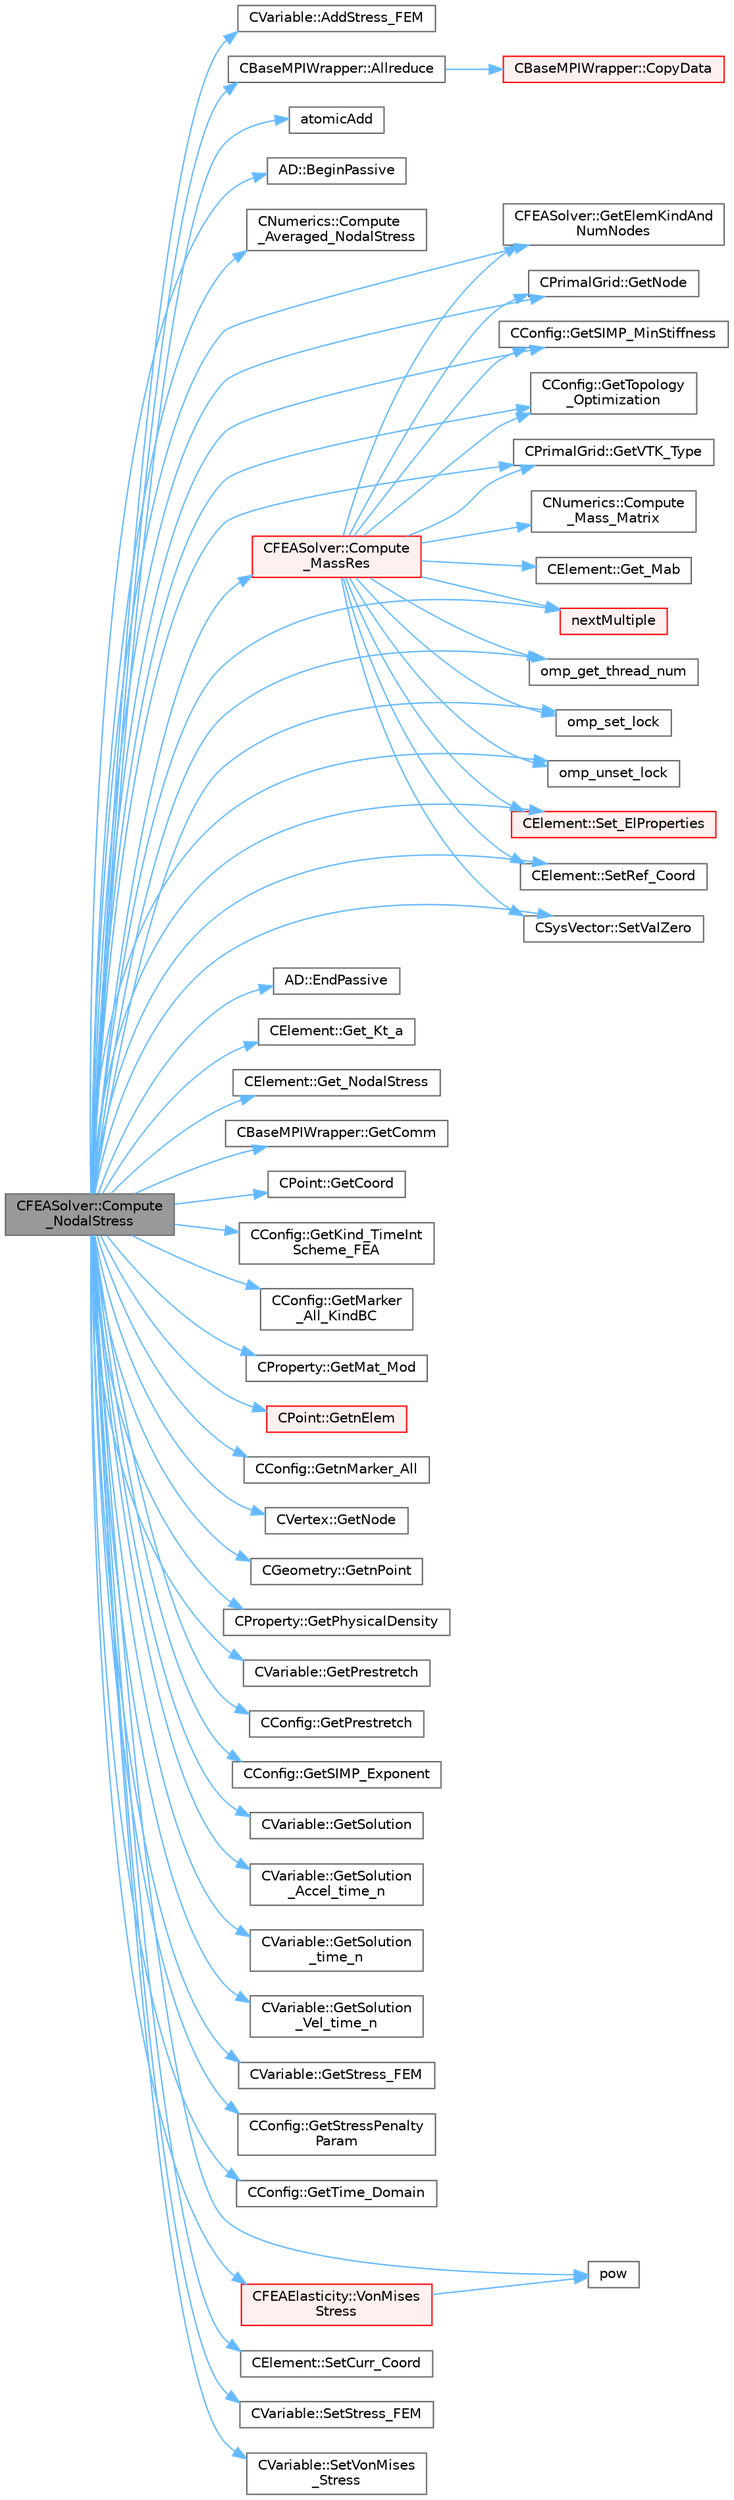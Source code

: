 digraph "CFEASolver::Compute_NodalStress"
{
 // LATEX_PDF_SIZE
  bgcolor="transparent";
  edge [fontname=Helvetica,fontsize=10,labelfontname=Helvetica,labelfontsize=10];
  node [fontname=Helvetica,fontsize=10,shape=box,height=0.2,width=0.4];
  rankdir="LR";
  Node1 [id="Node000001",label="CFEASolver::Compute\l_NodalStress",height=0.2,width=0.4,color="gray40", fillcolor="grey60", style="filled", fontcolor="black",tooltip="Compute the stress at the nodes for output purposes."];
  Node1 -> Node2 [id="edge1_Node000001_Node000002",color="steelblue1",style="solid",tooltip=" "];
  Node2 [id="Node000002",label="CVariable::AddStress_FEM",height=0.2,width=0.4,color="grey40", fillcolor="white", style="filled",URL="$classCVariable.html#a34ff2428f6227e73eea0bb9deb5b8830",tooltip="A virtual member."];
  Node1 -> Node3 [id="edge2_Node000001_Node000003",color="steelblue1",style="solid",tooltip=" "];
  Node3 [id="Node000003",label="CBaseMPIWrapper::Allreduce",height=0.2,width=0.4,color="grey40", fillcolor="white", style="filled",URL="$classCBaseMPIWrapper.html#a381d4b3738c09d92ee1ae9f89715b541",tooltip=" "];
  Node3 -> Node4 [id="edge3_Node000003_Node000004",color="steelblue1",style="solid",tooltip=" "];
  Node4 [id="Node000004",label="CBaseMPIWrapper::CopyData",height=0.2,width=0.4,color="red", fillcolor="#FFF0F0", style="filled",URL="$classCBaseMPIWrapper.html#a3c28692a4cab67ad0f81d18273db3d23",tooltip=" "];
  Node1 -> Node7 [id="edge4_Node000001_Node000007",color="steelblue1",style="solid",tooltip=" "];
  Node7 [id="Node000007",label="atomicAdd",height=0.2,width=0.4,color="grey40", fillcolor="white", style="filled",URL="$omp__structure_8hpp.html#a9465b8cb1d384f41bbb5f3c04ec815de",tooltip="Atomically update a (shared) lhs value with a (local) rhs value."];
  Node1 -> Node8 [id="edge5_Node000001_Node000008",color="steelblue1",style="solid",tooltip=" "];
  Node8 [id="Node000008",label="AD::BeginPassive",height=0.2,width=0.4,color="grey40", fillcolor="white", style="filled",URL="$namespaceAD.html#a17303e0b54570243d54732b02655f9a5",tooltip="Start a passive region, i.e. stop recording."];
  Node1 -> Node9 [id="edge6_Node000001_Node000009",color="steelblue1",style="solid",tooltip=" "];
  Node9 [id="Node000009",label="CNumerics::Compute\l_Averaged_NodalStress",height=0.2,width=0.4,color="grey40", fillcolor="white", style="filled",URL="$classCNumerics.html#a2b5a52a4c628731486286d19ac79c603",tooltip="A virtual member to compute the averaged nodal stresses."];
  Node1 -> Node10 [id="edge7_Node000001_Node000010",color="steelblue1",style="solid",tooltip=" "];
  Node10 [id="Node000010",label="CFEASolver::Compute\l_MassRes",height=0.2,width=0.4,color="red", fillcolor="#FFF0F0", style="filled",URL="$classCFEASolver.html#a6e16f805242c36f9d1c3f2f75ddd9b4a",tooltip="Compute the mass residual of the problem."];
  Node10 -> Node11 [id="edge8_Node000010_Node000011",color="steelblue1",style="solid",tooltip=" "];
  Node11 [id="Node000011",label="CNumerics::Compute\l_Mass_Matrix",height=0.2,width=0.4,color="grey40", fillcolor="white", style="filled",URL="$classCNumerics.html#af9afa8752781373ab7725a3657aa095f",tooltip="A virtual member to compute the mass matrix."];
  Node10 -> Node12 [id="edge9_Node000010_Node000012",color="steelblue1",style="solid",tooltip=" "];
  Node12 [id="Node000012",label="CElement::Get_Mab",height=0.2,width=0.4,color="grey40", fillcolor="white", style="filled",URL="$classCElement.html#ac848ce2c15df103416736e7b1da70963",tooltip="Return the value of the diagonal term for the mass matrix, relating nodes a and b."];
  Node10 -> Node15 [id="edge10_Node000010_Node000015",color="steelblue1",style="solid",tooltip=" "];
  Node15 [id="Node000015",label="CFEASolver::GetElemKindAnd\lNumNodes",height=0.2,width=0.4,color="grey40", fillcolor="white", style="filled",URL="$classCFEASolver.html#a69ff8e551924f4cfbad103287b4bb8bb",tooltip="Get the element container index and number of nodes of a given VTK type."];
  Node10 -> Node16 [id="edge11_Node000010_Node000016",color="steelblue1",style="solid",tooltip=" "];
  Node16 [id="Node000016",label="CPrimalGrid::GetNode",height=0.2,width=0.4,color="grey40", fillcolor="white", style="filled",URL="$classCPrimalGrid.html#a6353b89f5a8a3948cd475da6152bf077",tooltip="Get the nodes shared by the primal grid element."];
  Node10 -> Node17 [id="edge12_Node000010_Node000017",color="steelblue1",style="solid",tooltip=" "];
  Node17 [id="Node000017",label="CConfig::GetSIMP_MinStiffness",height=0.2,width=0.4,color="grey40", fillcolor="white", style="filled",URL="$classCConfig.html#a3807df530b42b9a9f711a9670ea698e9",tooltip="Get lower bound for density-based stiffness penalization."];
  Node10 -> Node18 [id="edge13_Node000010_Node000018",color="steelblue1",style="solid",tooltip=" "];
  Node18 [id="Node000018",label="CConfig::GetTopology\l_Optimization",height=0.2,width=0.4,color="grey40", fillcolor="white", style="filled",URL="$classCConfig.html#aaf3e38ba9bf594bc2d636158d1dbf305",tooltip="Get topology optimization."];
  Node10 -> Node19 [id="edge14_Node000010_Node000019",color="steelblue1",style="solid",tooltip=" "];
  Node19 [id="Node000019",label="CPrimalGrid::GetVTK_Type",height=0.2,width=0.4,color="grey40", fillcolor="white", style="filled",URL="$classCPrimalGrid.html#ad506ad8f97dd70d71c1ee6f407df4cf5",tooltip="Get VTK type."];
  Node10 -> Node20 [id="edge15_Node000010_Node000020",color="steelblue1",style="solid",tooltip=" "];
  Node20 [id="Node000020",label="nextMultiple",height=0.2,width=0.4,color="red", fillcolor="#FFF0F0", style="filled",URL="$omp__structure_8hpp.html#adb8cd1783c3fe468888c1c0a5b57cace",tooltip="Round up to next multiple."];
  Node10 -> Node22 [id="edge16_Node000010_Node000022",color="steelblue1",style="solid",tooltip=" "];
  Node22 [id="Node000022",label="omp_get_thread_num",height=0.2,width=0.4,color="grey40", fillcolor="white", style="filled",URL="$omp__structure_8hpp.html#aad63dd7e34961dbbd2e8774e7f6bc2d0",tooltip="Index of current thread, akin to MPI rank."];
  Node10 -> Node23 [id="edge17_Node000010_Node000023",color="steelblue1",style="solid",tooltip=" "];
  Node23 [id="Node000023",label="omp_set_lock",height=0.2,width=0.4,color="grey40", fillcolor="white", style="filled",URL="$omp__structure_8hpp.html#ab306e0d3de13445b4ca9d93b67b8fd25",tooltip=" "];
  Node10 -> Node24 [id="edge18_Node000010_Node000024",color="steelblue1",style="solid",tooltip=" "];
  Node24 [id="Node000024",label="omp_unset_lock",height=0.2,width=0.4,color="grey40", fillcolor="white", style="filled",URL="$omp__structure_8hpp.html#aaf7282f4c7262612a1c68395bc764470",tooltip=" "];
  Node10 -> Node25 [id="edge19_Node000010_Node000025",color="steelblue1",style="solid",tooltip=" "];
  Node25 [id="Node000025",label="CElement::Set_ElProperties",height=0.2,width=0.4,color="red", fillcolor="#FFF0F0", style="filled",URL="$classCElement.html#a5a9bc98cf64c54b7e073427967dc3f5a",tooltip="Store the values of the identifiers for element properties."];
  Node10 -> Node29 [id="edge20_Node000010_Node000029",color="steelblue1",style="solid",tooltip=" "];
  Node29 [id="Node000029",label="CElement::SetRef_Coord",height=0.2,width=0.4,color="grey40", fillcolor="white", style="filled",URL="$classCElement.html#a734f0ffdf9fc0d48f6add20fd6cd5cfe",tooltip="Set the value of the coordinate of the nodes in the reference configuration."];
  Node10 -> Node30 [id="edge21_Node000010_Node000030",color="steelblue1",style="solid",tooltip=" "];
  Node30 [id="Node000030",label="CSysVector::SetValZero",height=0.2,width=0.4,color="grey40", fillcolor="white", style="filled",URL="$classCSysVector.html#aa179ddab500faadee96bebecff9e201d",tooltip="Sets to zero all the entries of the vector."];
  Node1 -> Node31 [id="edge22_Node000001_Node000031",color="steelblue1",style="solid",tooltip=" "];
  Node31 [id="Node000031",label="AD::EndPassive",height=0.2,width=0.4,color="grey40", fillcolor="white", style="filled",URL="$namespaceAD.html#af5a5809a923faf03119828c329bc2db7",tooltip="End a passive region, i.e. start recording if we were recording before."];
  Node1 -> Node32 [id="edge23_Node000001_Node000032",color="steelblue1",style="solid",tooltip=" "];
  Node32 [id="Node000032",label="CElement::Get_Kt_a",height=0.2,width=0.4,color="grey40", fillcolor="white", style="filled",URL="$classCElement.html#a520c7ea7d5d1883661528918a2321780",tooltip="Return the values of the nodal stress components of the residual for node a."];
  Node1 -> Node33 [id="edge24_Node000001_Node000033",color="steelblue1",style="solid",tooltip=" "];
  Node33 [id="Node000033",label="CElement::Get_NodalStress",height=0.2,width=0.4,color="grey40", fillcolor="white", style="filled",URL="$classCElement.html#a1e2ce898ccfd1770a4744311f0041aa8",tooltip="Retrieve the value of the nodal stress for an element."];
  Node1 -> Node34 [id="edge25_Node000001_Node000034",color="steelblue1",style="solid",tooltip=" "];
  Node34 [id="Node000034",label="CBaseMPIWrapper::GetComm",height=0.2,width=0.4,color="grey40", fillcolor="white", style="filled",URL="$classCBaseMPIWrapper.html#a8154391fc3522954802889d81d4ef5da",tooltip=" "];
  Node1 -> Node14 [id="edge26_Node000001_Node000014",color="steelblue1",style="solid",tooltip=" "];
  Node14 [id="Node000014",label="CPoint::GetCoord",height=0.2,width=0.4,color="grey40", fillcolor="white", style="filled",URL="$classCPoint.html#ab16c29dd03911529cd73bf467c313179",tooltip="Get the coordinates dor the control volume."];
  Node1 -> Node15 [id="edge27_Node000001_Node000015",color="steelblue1",style="solid",tooltip=" "];
  Node1 -> Node35 [id="edge28_Node000001_Node000035",color="steelblue1",style="solid",tooltip=" "];
  Node35 [id="Node000035",label="CConfig::GetKind_TimeInt\lScheme_FEA",height=0.2,width=0.4,color="grey40", fillcolor="white", style="filled",URL="$classCConfig.html#a798db1b852455fa86d9d04098a3ccf19",tooltip="Get the kind of integration scheme (explicit or implicit) for the flow equations."];
  Node1 -> Node36 [id="edge29_Node000001_Node000036",color="steelblue1",style="solid",tooltip=" "];
  Node36 [id="Node000036",label="CConfig::GetMarker\l_All_KindBC",height=0.2,width=0.4,color="grey40", fillcolor="white", style="filled",URL="$classCConfig.html#ae003cd8f406eaaa91849a774c9a20730",tooltip="Get the kind of boundary for each marker."];
  Node1 -> Node37 [id="edge30_Node000001_Node000037",color="steelblue1",style="solid",tooltip=" "];
  Node37 [id="Node000037",label="CProperty::GetMat_Mod",height=0.2,width=0.4,color="grey40", fillcolor="white", style="filled",URL="$classCProperty.html#a7dfea7244f23fe4db5118aa1e8291413",tooltip="Get the material model to use for the element."];
  Node1 -> Node38 [id="edge31_Node000001_Node000038",color="steelblue1",style="solid",tooltip=" "];
  Node38 [id="Node000038",label="CPoint::GetnElem",height=0.2,width=0.4,color="red", fillcolor="#FFF0F0", style="filled",URL="$classCPoint.html#ae6503512446e94ec37d50c048f054443",tooltip="Get the number of elements that compose the control volume."];
  Node1 -> Node41 [id="edge32_Node000001_Node000041",color="steelblue1",style="solid",tooltip=" "];
  Node41 [id="Node000041",label="CConfig::GetnMarker_All",height=0.2,width=0.4,color="grey40", fillcolor="white", style="filled",URL="$classCConfig.html#a459dee039e618d21a5d78db61c221240",tooltip="Get the total number of boundary markers of the local process including send/receive domains."];
  Node1 -> Node42 [id="edge33_Node000001_Node000042",color="steelblue1",style="solid",tooltip=" "];
  Node42 [id="Node000042",label="CVertex::GetNode",height=0.2,width=0.4,color="grey40", fillcolor="white", style="filled",URL="$classCVertex.html#ad568da06e7191358d3a09a1bee71cdb5",tooltip="Get the node of the vertex."];
  Node1 -> Node16 [id="edge34_Node000001_Node000016",color="steelblue1",style="solid",tooltip=" "];
  Node1 -> Node43 [id="edge35_Node000001_Node000043",color="steelblue1",style="solid",tooltip=" "];
  Node43 [id="Node000043",label="CGeometry::GetnPoint",height=0.2,width=0.4,color="grey40", fillcolor="white", style="filled",URL="$classCGeometry.html#a275fb07cd99ab79d7a04b4862280169d",tooltip="Get number of points."];
  Node1 -> Node44 [id="edge36_Node000001_Node000044",color="steelblue1",style="solid",tooltip=" "];
  Node44 [id="Node000044",label="CProperty::GetPhysicalDensity",height=0.2,width=0.4,color="grey40", fillcolor="white", style="filled",URL="$classCProperty.html#a0c0c3778fe99294e3b156bebb5c87d4b",tooltip="Get the value of the Physical density."];
  Node1 -> Node45 [id="edge37_Node000001_Node000045",color="steelblue1",style="solid",tooltip=" "];
  Node45 [id="Node000045",label="CVariable::GetPrestretch",height=0.2,width=0.4,color="grey40", fillcolor="white", style="filled",URL="$classCVariable.html#ae905b57162c2fcc05847530f3c5f52ea",tooltip="A virtual member."];
  Node1 -> Node46 [id="edge38_Node000001_Node000046",color="steelblue1",style="solid",tooltip=" "];
  Node46 [id="Node000046",label="CConfig::GetPrestretch",height=0.2,width=0.4,color="grey40", fillcolor="white", style="filled",URL="$classCConfig.html#a1cb01724397ce2448f6d3836577a16de",tooltip="Decide whether it's necessary to read a reference geometry."];
  Node1 -> Node47 [id="edge39_Node000001_Node000047",color="steelblue1",style="solid",tooltip=" "];
  Node47 [id="Node000047",label="CConfig::GetSIMP_Exponent",height=0.2,width=0.4,color="grey40", fillcolor="white", style="filled",URL="$classCConfig.html#a2759180807b49d7c91924011abec1a35",tooltip="Get exponent for density-based stiffness penalization."];
  Node1 -> Node17 [id="edge40_Node000001_Node000017",color="steelblue1",style="solid",tooltip=" "];
  Node1 -> Node48 [id="edge41_Node000001_Node000048",color="steelblue1",style="solid",tooltip=" "];
  Node48 [id="Node000048",label="CVariable::GetSolution",height=0.2,width=0.4,color="grey40", fillcolor="white", style="filled",URL="$classCVariable.html#a261483e39c23c1de7cb9aea7e917c121",tooltip="Get the solution."];
  Node1 -> Node49 [id="edge42_Node000001_Node000049",color="steelblue1",style="solid",tooltip=" "];
  Node49 [id="Node000049",label="CVariable::GetSolution\l_Accel_time_n",height=0.2,width=0.4,color="grey40", fillcolor="white", style="filled",URL="$classCVariable.html#acb493936a05287142a6257122f5cefb5",tooltip="Get the acceleration of the nodes (Structural Analysis) at time n."];
  Node1 -> Node50 [id="edge43_Node000001_Node000050",color="steelblue1",style="solid",tooltip=" "];
  Node50 [id="Node000050",label="CVariable::GetSolution\l_time_n",height=0.2,width=0.4,color="grey40", fillcolor="white", style="filled",URL="$classCVariable.html#a2aec6dba162ef493a8f3e0e8eaa0e132",tooltip="Get the solution at time n."];
  Node1 -> Node51 [id="edge44_Node000001_Node000051",color="steelblue1",style="solid",tooltip=" "];
  Node51 [id="Node000051",label="CVariable::GetSolution\l_Vel_time_n",height=0.2,width=0.4,color="grey40", fillcolor="white", style="filled",URL="$classCVariable.html#ab36e9bb95a17f0561a94edb80f1ca4c0",tooltip="Get the velocity of the nodes (Structural Analysis) at time n."];
  Node1 -> Node52 [id="edge45_Node000001_Node000052",color="steelblue1",style="solid",tooltip=" "];
  Node52 [id="Node000052",label="CVariable::GetStress_FEM",height=0.2,width=0.4,color="grey40", fillcolor="white", style="filled",URL="$classCVariable.html#a8c4fc8f91b0ecf5fd7fbd2e330710e9e",tooltip="A virtual member."];
  Node1 -> Node53 [id="edge46_Node000001_Node000053",color="steelblue1",style="solid",tooltip=" "];
  Node53 [id="Node000053",label="CConfig::GetStressPenalty\lParam",height=0.2,width=0.4,color="grey40", fillcolor="white", style="filled",URL="$classCConfig.html#a0da9d79ec0f2f122cba2ff52bd0ee626",tooltip="Get the maximum allowed VM stress and KS exponent for the stress penalty objective function."];
  Node1 -> Node54 [id="edge47_Node000001_Node000054",color="steelblue1",style="solid",tooltip=" "];
  Node54 [id="Node000054",label="CConfig::GetTime_Domain",height=0.2,width=0.4,color="grey40", fillcolor="white", style="filled",URL="$classCConfig.html#a85d2e3cf43b77c63642c40c235b853f3",tooltip="Check if the multizone problem is solved for time domain."];
  Node1 -> Node18 [id="edge48_Node000001_Node000018",color="steelblue1",style="solid",tooltip=" "];
  Node1 -> Node19 [id="edge49_Node000001_Node000019",color="steelblue1",style="solid",tooltip=" "];
  Node1 -> Node20 [id="edge50_Node000001_Node000020",color="steelblue1",style="solid",tooltip=" "];
  Node1 -> Node22 [id="edge51_Node000001_Node000022",color="steelblue1",style="solid",tooltip=" "];
  Node1 -> Node23 [id="edge52_Node000001_Node000023",color="steelblue1",style="solid",tooltip=" "];
  Node1 -> Node24 [id="edge53_Node000001_Node000024",color="steelblue1",style="solid",tooltip=" "];
  Node1 -> Node55 [id="edge54_Node000001_Node000055",color="steelblue1",style="solid",tooltip=" "];
  Node55 [id="Node000055",label="pow",height=0.2,width=0.4,color="grey40", fillcolor="white", style="filled",URL="$group__SIMD.html#ga768cbdeba8e4567257959378fba27f17",tooltip=" "];
  Node1 -> Node25 [id="edge55_Node000001_Node000025",color="steelblue1",style="solid",tooltip=" "];
  Node1 -> Node56 [id="edge56_Node000001_Node000056",color="steelblue1",style="solid",tooltip=" "];
  Node56 [id="Node000056",label="CElement::SetCurr_Coord",height=0.2,width=0.4,color="grey40", fillcolor="white", style="filled",URL="$classCElement.html#a1909cf0356d960f9b3a40f4c85b8233e",tooltip="Set the value of the coordinate of the nodes in the current configuration."];
  Node1 -> Node29 [id="edge57_Node000001_Node000029",color="steelblue1",style="solid",tooltip=" "];
  Node1 -> Node57 [id="edge58_Node000001_Node000057",color="steelblue1",style="solid",tooltip=" "];
  Node57 [id="Node000057",label="CVariable::SetStress_FEM",height=0.2,width=0.4,color="grey40", fillcolor="white", style="filled",URL="$classCVariable.html#a681c56653122e42e840f80ccd5ec788d",tooltip="A virtual member."];
  Node1 -> Node30 [id="edge59_Node000001_Node000030",color="steelblue1",style="solid",tooltip=" "];
  Node1 -> Node58 [id="edge60_Node000001_Node000058",color="steelblue1",style="solid",tooltip=" "];
  Node58 [id="Node000058",label="CVariable::SetVonMises\l_Stress",height=0.2,width=0.4,color="grey40", fillcolor="white", style="filled",URL="$classCVariable.html#aa05780621006fa3f43c1bd3886eb3b00",tooltip="A virtual member."];
  Node1 -> Node59 [id="edge61_Node000001_Node000059",color="steelblue1",style="solid",tooltip=" "];
  Node59 [id="Node000059",label="CFEAElasticity::VonMises\lStress",height=0.2,width=0.4,color="red", fillcolor="#FFF0F0", style="filled",URL="$classCFEAElasticity.html#a264246be7b79598f515b796b4d9b39aa",tooltip="Compute VonMises stress from components Sxx Syy Sxy Szz Sxz Syz."];
  Node59 -> Node55 [id="edge62_Node000059_Node000055",color="steelblue1",style="solid",tooltip=" "];
}

